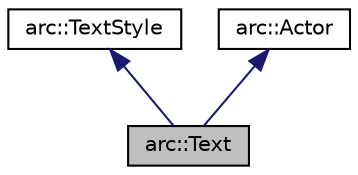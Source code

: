digraph "arc::Text"
{
 // LATEX_PDF_SIZE
  edge [fontname="Helvetica",fontsize="10",labelfontname="Helvetica",labelfontsize="10"];
  node [fontname="Helvetica",fontsize="10",shape=record];
  Node1 [label="arc::Text",height=0.2,width=0.4,color="black", fillcolor="grey75", style="filled", fontcolor="black",tooltip=" "];
  Node2 -> Node1 [dir="back",color="midnightblue",fontsize="10",style="solid",fontname="Helvetica"];
  Node2 [label="arc::TextStyle",height=0.2,width=0.4,color="black", fillcolor="white", style="filled",URL="$classarc_1_1TextStyle.html",tooltip=" "];
  Node3 -> Node1 [dir="back",color="midnightblue",fontsize="10",style="solid",fontname="Helvetica"];
  Node3 [label="arc::Actor",height=0.2,width=0.4,color="black", fillcolor="white", style="filled",URL="$classarc_1_1Actor.html",tooltip=" "];
}
